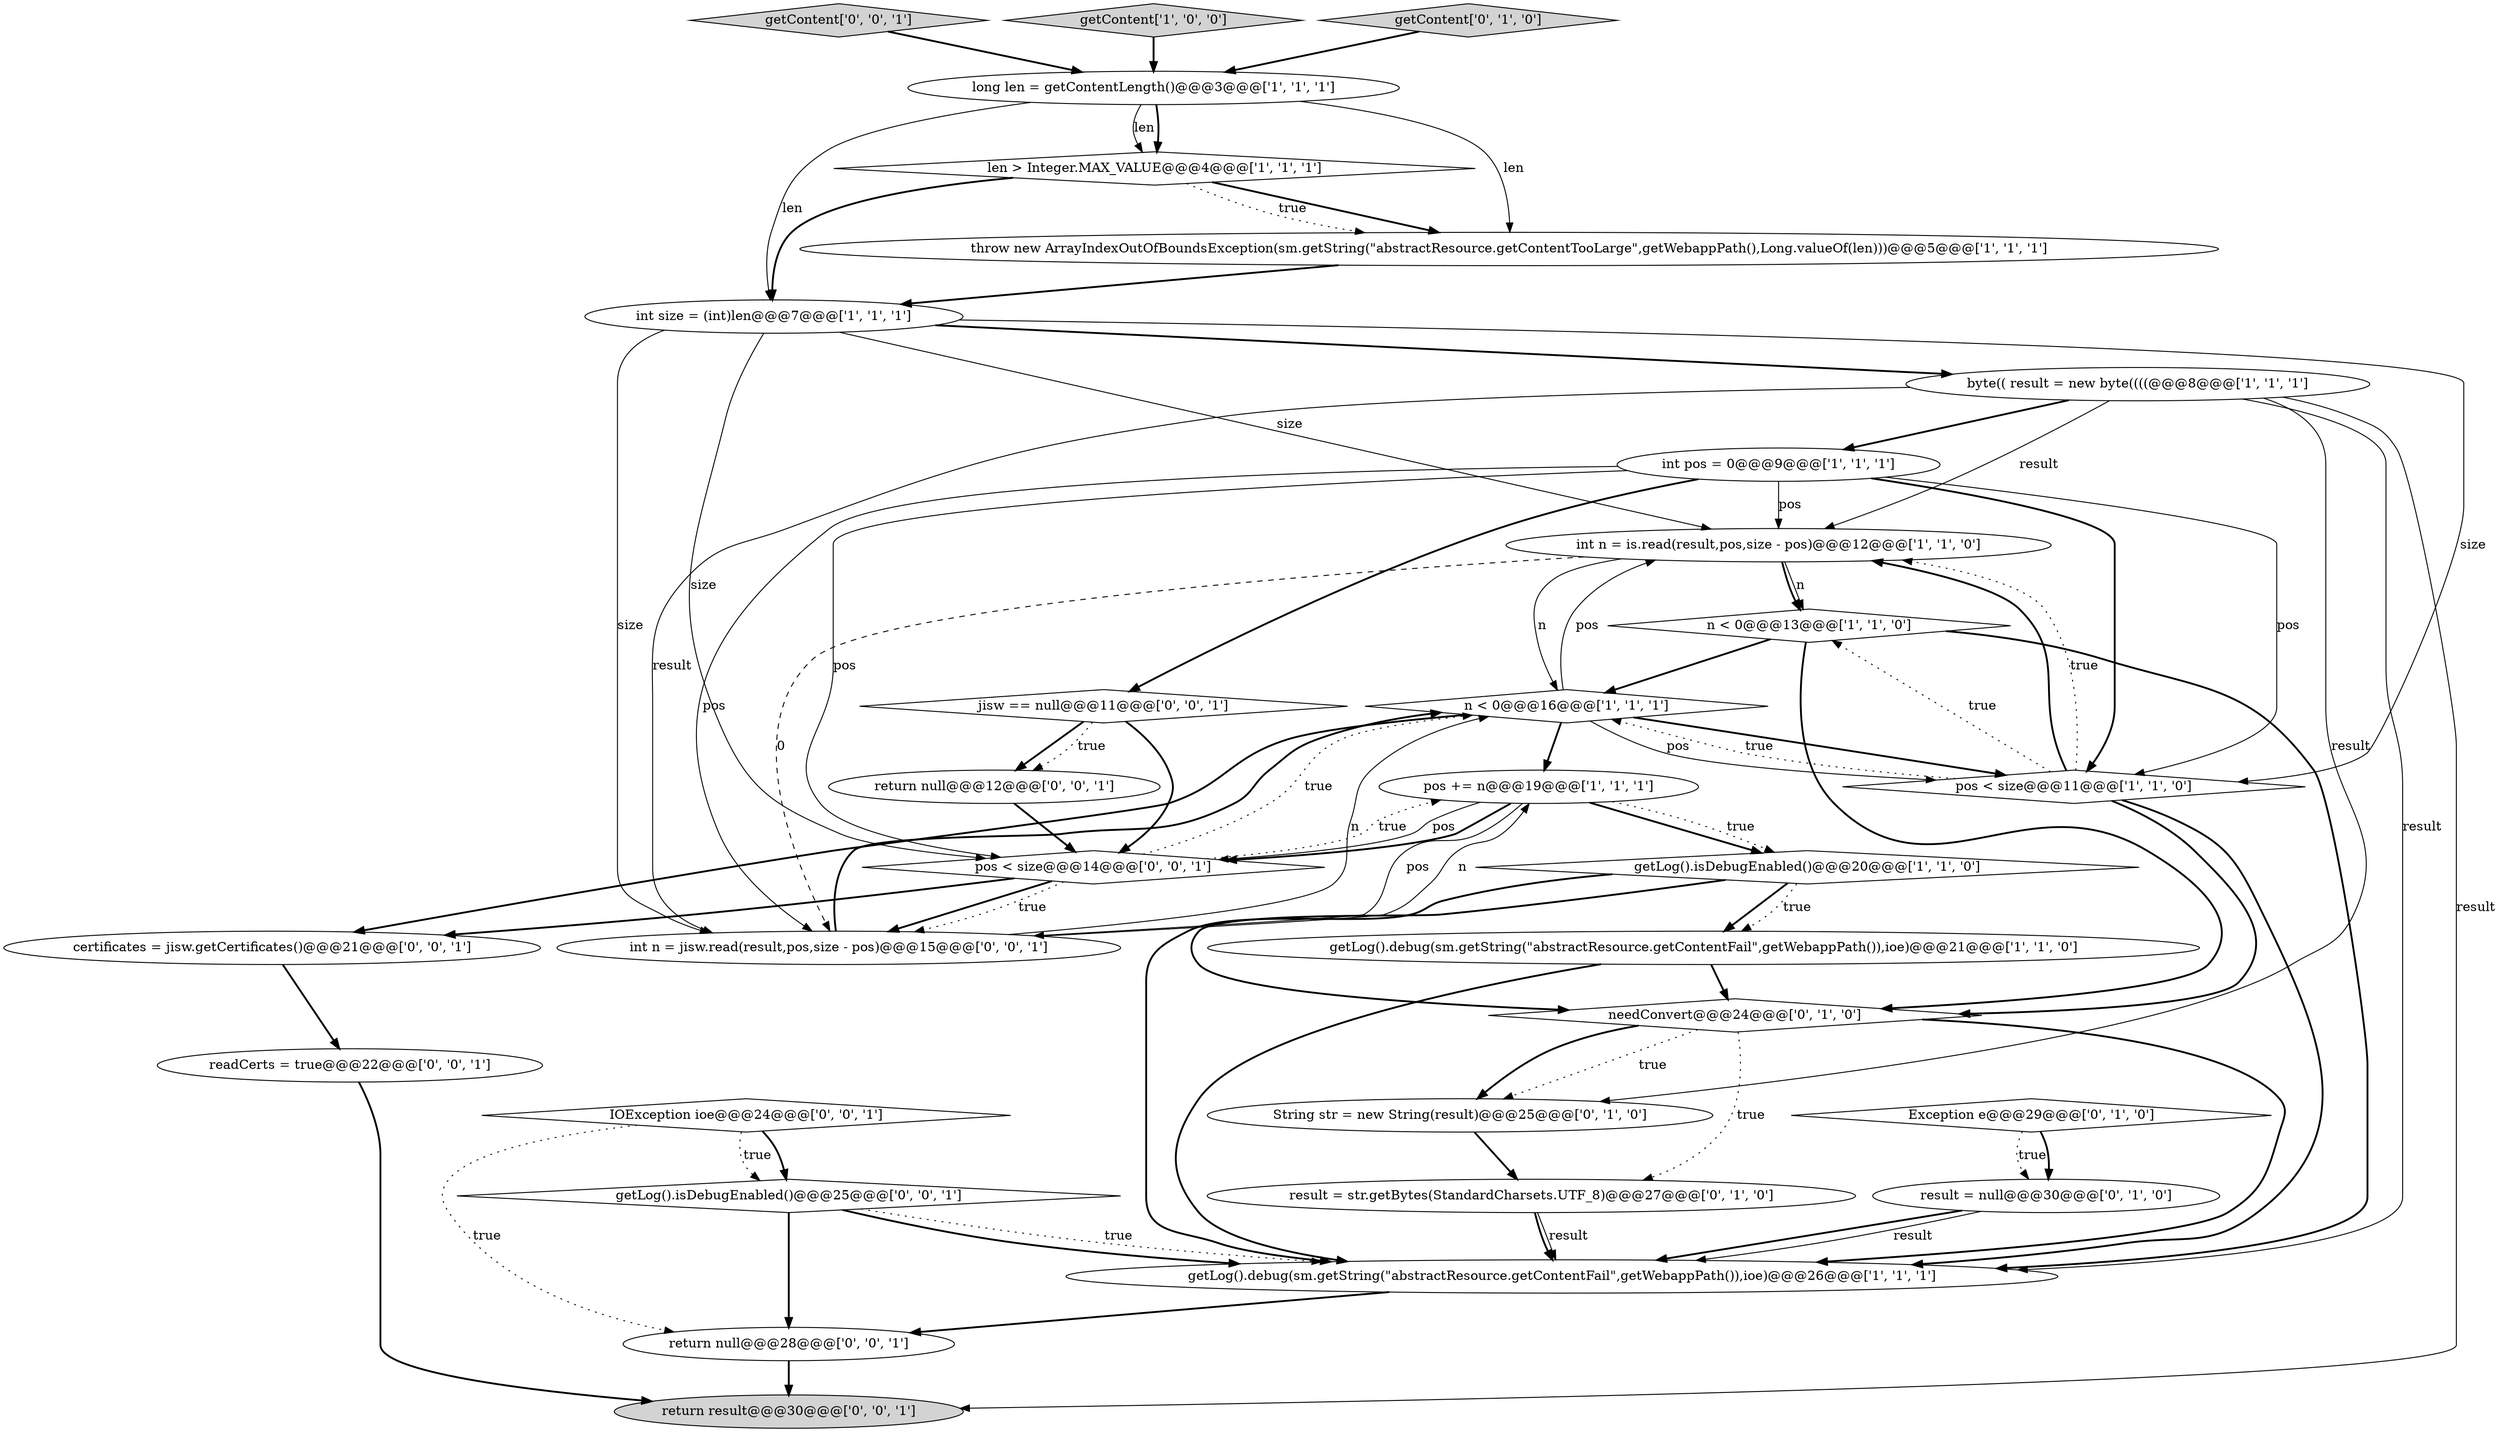 digraph {
0 [style = filled, label = "getLog().debug(sm.getString(\"abstractResource.getContentFail\",getWebappPath()),ioe)@@@26@@@['1', '1', '1']", fillcolor = white, shape = ellipse image = "AAA0AAABBB1BBB"];
27 [style = filled, label = "IOException ioe@@@24@@@['0', '0', '1']", fillcolor = white, shape = diamond image = "AAA0AAABBB3BBB"];
21 [style = filled, label = "getContent['0', '0', '1']", fillcolor = lightgray, shape = diamond image = "AAA0AAABBB3BBB"];
29 [style = filled, label = "return null@@@12@@@['0', '0', '1']", fillcolor = white, shape = ellipse image = "AAA0AAABBB3BBB"];
10 [style = filled, label = "n < 0@@@13@@@['1', '1', '0']", fillcolor = white, shape = diamond image = "AAA0AAABBB1BBB"];
7 [style = filled, label = "n < 0@@@16@@@['1', '1', '1']", fillcolor = white, shape = diamond image = "AAA0AAABBB1BBB"];
31 [style = filled, label = "return result@@@30@@@['0', '0', '1']", fillcolor = lightgray, shape = ellipse image = "AAA0AAABBB3BBB"];
3 [style = filled, label = "int n = is.read(result,pos,size - pos)@@@12@@@['1', '1', '0']", fillcolor = white, shape = ellipse image = "AAA0AAABBB1BBB"];
28 [style = filled, label = "jisw == null@@@11@@@['0', '0', '1']", fillcolor = white, shape = diamond image = "AAA0AAABBB3BBB"];
5 [style = filled, label = "pos += n@@@19@@@['1', '1', '1']", fillcolor = white, shape = ellipse image = "AAA0AAABBB1BBB"];
19 [style = filled, label = "needConvert@@@24@@@['0', '1', '0']", fillcolor = white, shape = diamond image = "AAA1AAABBB2BBB"];
30 [style = filled, label = "certificates = jisw.getCertificates()@@@21@@@['0', '0', '1']", fillcolor = white, shape = ellipse image = "AAA0AAABBB3BBB"];
2 [style = filled, label = "getLog().debug(sm.getString(\"abstractResource.getContentFail\",getWebappPath()),ioe)@@@21@@@['1', '1', '0']", fillcolor = white, shape = ellipse image = "AAA0AAABBB1BBB"];
11 [style = filled, label = "getContent['1', '0', '0']", fillcolor = lightgray, shape = diamond image = "AAA0AAABBB1BBB"];
6 [style = filled, label = "byte(( result = new byte((((@@@8@@@['1', '1', '1']", fillcolor = white, shape = ellipse image = "AAA0AAABBB1BBB"];
15 [style = filled, label = "Exception e@@@29@@@['0', '1', '0']", fillcolor = white, shape = diamond image = "AAA1AAABBB2BBB"];
24 [style = filled, label = "getLog().isDebugEnabled()@@@25@@@['0', '0', '1']", fillcolor = white, shape = diamond image = "AAA0AAABBB3BBB"];
25 [style = filled, label = "int n = jisw.read(result,pos,size - pos)@@@15@@@['0', '0', '1']", fillcolor = white, shape = ellipse image = "AAA0AAABBB3BBB"];
17 [style = filled, label = "String str = new String(result)@@@25@@@['0', '1', '0']", fillcolor = white, shape = ellipse image = "AAA1AAABBB2BBB"];
13 [style = filled, label = "long len = getContentLength()@@@3@@@['1', '1', '1']", fillcolor = white, shape = ellipse image = "AAA0AAABBB1BBB"];
12 [style = filled, label = "getLog().isDebugEnabled()@@@20@@@['1', '1', '0']", fillcolor = white, shape = diamond image = "AAA0AAABBB1BBB"];
16 [style = filled, label = "getContent['0', '1', '0']", fillcolor = lightgray, shape = diamond image = "AAA0AAABBB2BBB"];
23 [style = filled, label = "pos < size@@@14@@@['0', '0', '1']", fillcolor = white, shape = diamond image = "AAA0AAABBB3BBB"];
26 [style = filled, label = "readCerts = true@@@22@@@['0', '0', '1']", fillcolor = white, shape = ellipse image = "AAA0AAABBB3BBB"];
4 [style = filled, label = "int pos = 0@@@9@@@['1', '1', '1']", fillcolor = white, shape = ellipse image = "AAA0AAABBB1BBB"];
1 [style = filled, label = "int size = (int)len@@@7@@@['1', '1', '1']", fillcolor = white, shape = ellipse image = "AAA0AAABBB1BBB"];
20 [style = filled, label = "result = null@@@30@@@['0', '1', '0']", fillcolor = white, shape = ellipse image = "AAA1AAABBB2BBB"];
22 [style = filled, label = "return null@@@28@@@['0', '0', '1']", fillcolor = white, shape = ellipse image = "AAA0AAABBB3BBB"];
14 [style = filled, label = "throw new ArrayIndexOutOfBoundsException(sm.getString(\"abstractResource.getContentTooLarge\",getWebappPath(),Long.valueOf(len)))@@@5@@@['1', '1', '1']", fillcolor = white, shape = ellipse image = "AAA0AAABBB1BBB"];
8 [style = filled, label = "pos < size@@@11@@@['1', '1', '0']", fillcolor = white, shape = diamond image = "AAA0AAABBB1BBB"];
9 [style = filled, label = "len > Integer.MAX_VALUE@@@4@@@['1', '1', '1']", fillcolor = white, shape = diamond image = "AAA0AAABBB1BBB"];
18 [style = filled, label = "result = str.getBytes(StandardCharsets.UTF_8)@@@27@@@['0', '1', '0']", fillcolor = white, shape = ellipse image = "AAA1AAABBB2BBB"];
23->30 [style = bold, label=""];
3->10 [style = bold, label=""];
4->23 [style = solid, label="pos"];
4->8 [style = bold, label=""];
19->0 [style = bold, label=""];
22->31 [style = bold, label=""];
16->13 [style = bold, label=""];
4->25 [style = solid, label="pos"];
23->7 [style = dotted, label="true"];
3->7 [style = solid, label="n"];
1->3 [style = solid, label="size"];
15->20 [style = dotted, label="true"];
6->17 [style = solid, label="result"];
9->14 [style = bold, label=""];
5->12 [style = bold, label=""];
13->9 [style = bold, label=""];
20->0 [style = bold, label=""];
6->0 [style = solid, label="result"];
28->29 [style = bold, label=""];
19->18 [style = dotted, label="true"];
7->3 [style = solid, label="pos"];
12->0 [style = bold, label=""];
30->26 [style = bold, label=""];
0->22 [style = bold, label=""];
20->0 [style = solid, label="result"];
1->8 [style = solid, label="size"];
24->0 [style = bold, label=""];
3->25 [style = dashed, label="0"];
8->3 [style = bold, label=""];
10->7 [style = bold, label=""];
3->10 [style = solid, label="n"];
13->1 [style = solid, label="len"];
12->19 [style = bold, label=""];
1->23 [style = solid, label="size"];
11->13 [style = bold, label=""];
15->20 [style = bold, label=""];
19->17 [style = dotted, label="true"];
5->25 [style = solid, label="pos"];
28->29 [style = dotted, label="true"];
8->19 [style = bold, label=""];
21->13 [style = bold, label=""];
25->5 [style = solid, label="n"];
8->10 [style = dotted, label="true"];
27->22 [style = dotted, label="true"];
23->25 [style = bold, label=""];
7->8 [style = bold, label=""];
5->23 [style = solid, label="pos"];
6->4 [style = bold, label=""];
8->0 [style = bold, label=""];
12->2 [style = bold, label=""];
23->5 [style = dotted, label="true"];
28->23 [style = bold, label=""];
5->12 [style = dotted, label="true"];
8->7 [style = dotted, label="true"];
12->2 [style = dotted, label="true"];
1->25 [style = solid, label="size"];
4->8 [style = solid, label="pos"];
2->19 [style = bold, label=""];
19->17 [style = bold, label=""];
7->5 [style = bold, label=""];
2->0 [style = bold, label=""];
8->3 [style = dotted, label="true"];
7->8 [style = solid, label="pos"];
10->0 [style = bold, label=""];
24->0 [style = dotted, label="true"];
9->14 [style = dotted, label="true"];
13->14 [style = solid, label="len"];
25->7 [style = bold, label=""];
18->0 [style = solid, label="result"];
26->31 [style = bold, label=""];
1->6 [style = bold, label=""];
6->3 [style = solid, label="result"];
24->22 [style = bold, label=""];
10->19 [style = bold, label=""];
29->23 [style = bold, label=""];
14->1 [style = bold, label=""];
27->24 [style = bold, label=""];
4->28 [style = bold, label=""];
4->3 [style = solid, label="pos"];
5->23 [style = bold, label=""];
6->31 [style = solid, label="result"];
23->25 [style = dotted, label="true"];
13->9 [style = solid, label="len"];
6->25 [style = solid, label="result"];
25->7 [style = solid, label="n"];
9->1 [style = bold, label=""];
7->30 [style = bold, label=""];
27->24 [style = dotted, label="true"];
18->0 [style = bold, label=""];
17->18 [style = bold, label=""];
}
